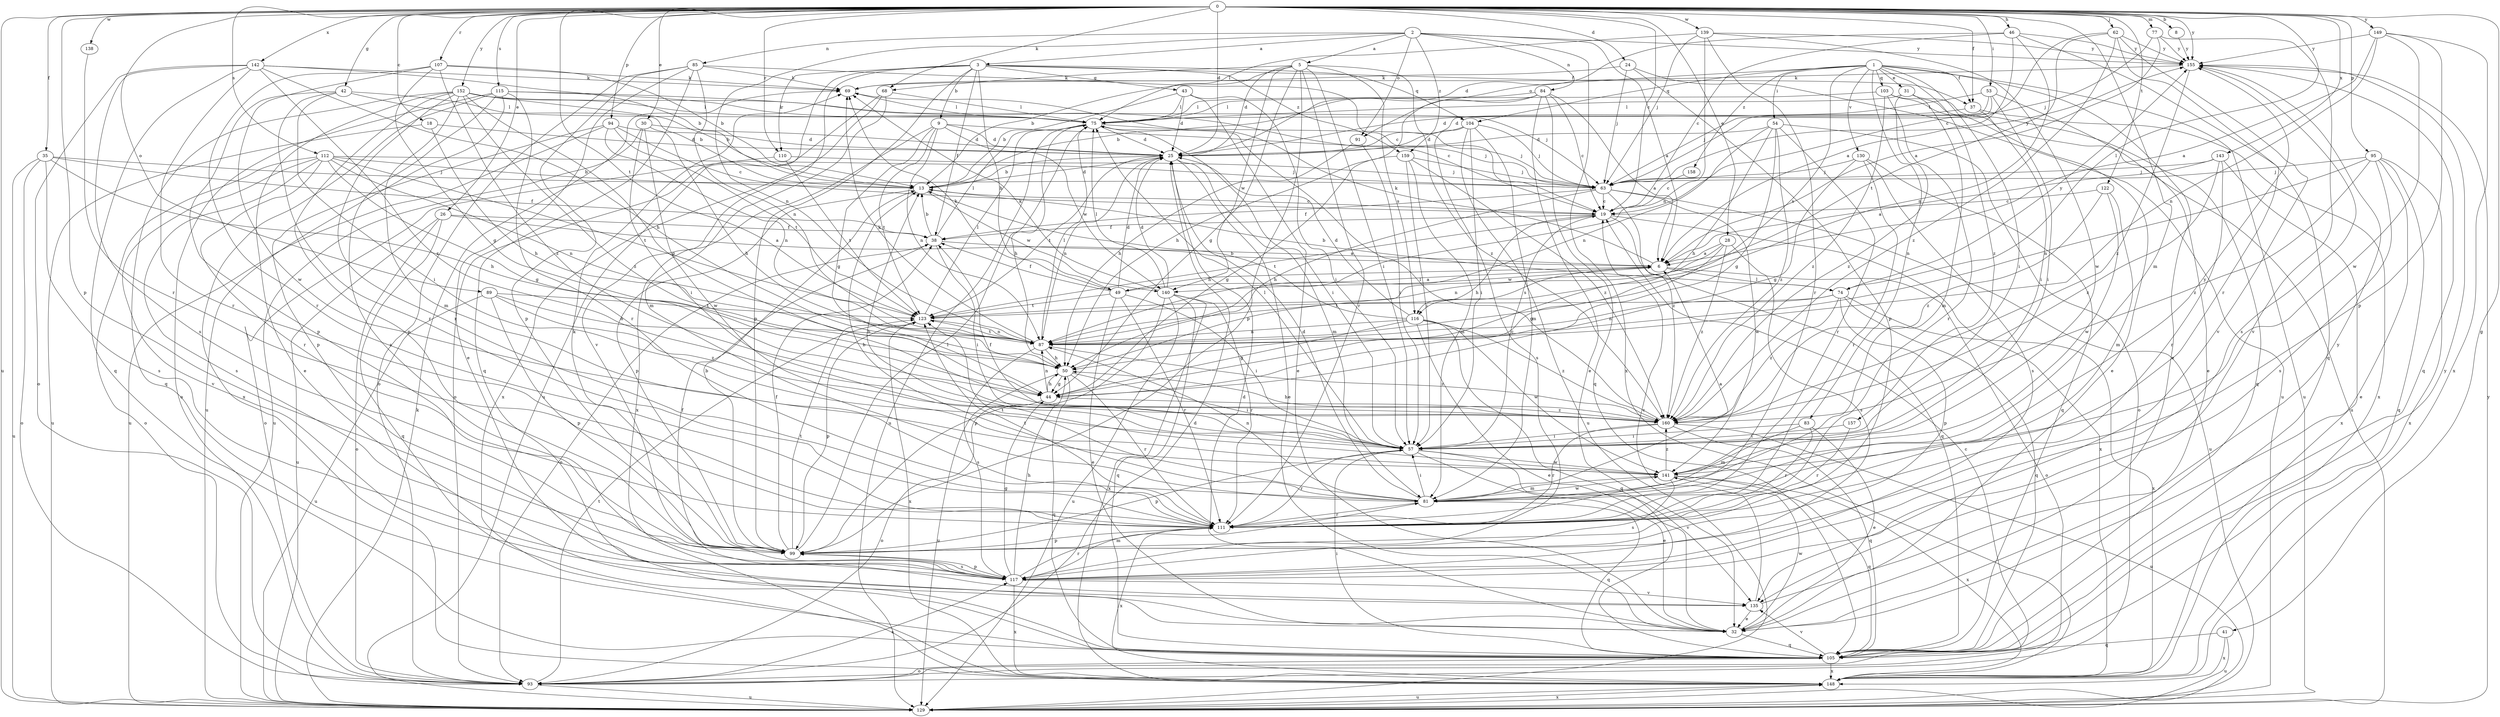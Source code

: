 strict digraph  {
0;
1;
2;
3;
5;
6;
8;
9;
13;
18;
19;
24;
25;
26;
28;
30;
31;
32;
35;
37;
38;
41;
42;
43;
44;
46;
49;
50;
53;
54;
57;
62;
63;
68;
69;
74;
75;
77;
81;
83;
84;
85;
87;
89;
91;
93;
94;
95;
99;
103;
104;
105;
107;
110;
111;
112;
115;
116;
117;
122;
123;
129;
130;
135;
138;
139;
140;
141;
142;
143;
148;
149;
152;
155;
157;
158;
159;
160;
0 -> 8  [label=b];
0 -> 18  [label=c];
0 -> 19  [label=c];
0 -> 24  [label=d];
0 -> 25  [label=d];
0 -> 26  [label=e];
0 -> 28  [label=e];
0 -> 30  [label=e];
0 -> 35  [label=f];
0 -> 37  [label=f];
0 -> 41  [label=g];
0 -> 42  [label=g];
0 -> 46  [label=h];
0 -> 53  [label=i];
0 -> 62  [label=j];
0 -> 68  [label=k];
0 -> 74  [label=l];
0 -> 77  [label=m];
0 -> 81  [label=m];
0 -> 89  [label=o];
0 -> 94  [label=p];
0 -> 95  [label=p];
0 -> 99  [label=p];
0 -> 107  [label=r];
0 -> 110  [label=r];
0 -> 112  [label=s];
0 -> 115  [label=s];
0 -> 122  [label=t];
0 -> 123  [label=t];
0 -> 129  [label=u];
0 -> 138  [label=w];
0 -> 139  [label=w];
0 -> 142  [label=x];
0 -> 143  [label=x];
0 -> 149  [label=y];
0 -> 152  [label=y];
0 -> 155  [label=y];
1 -> 31  [label=e];
1 -> 32  [label=e];
1 -> 37  [label=f];
1 -> 54  [label=i];
1 -> 57  [label=i];
1 -> 83  [label=n];
1 -> 91  [label=o];
1 -> 103  [label=q];
1 -> 104  [label=q];
1 -> 116  [label=s];
1 -> 129  [label=u];
1 -> 130  [label=v];
1 -> 157  [label=z];
1 -> 158  [label=z];
2 -> 3  [label=a];
2 -> 5  [label=a];
2 -> 6  [label=a];
2 -> 84  [label=n];
2 -> 85  [label=n];
2 -> 87  [label=n];
2 -> 91  [label=o];
2 -> 148  [label=x];
2 -> 155  [label=y];
2 -> 159  [label=z];
3 -> 9  [label=b];
3 -> 37  [label=f];
3 -> 38  [label=f];
3 -> 43  [label=g];
3 -> 49  [label=h];
3 -> 99  [label=p];
3 -> 104  [label=q];
3 -> 110  [label=r];
3 -> 129  [label=u];
3 -> 135  [label=v];
3 -> 159  [label=z];
5 -> 13  [label=b];
5 -> 25  [label=d];
5 -> 44  [label=g];
5 -> 57  [label=i];
5 -> 68  [label=k];
5 -> 99  [label=p];
5 -> 111  [label=r];
5 -> 116  [label=s];
5 -> 140  [label=w];
5 -> 160  [label=z];
6 -> 49  [label=h];
6 -> 69  [label=k];
6 -> 74  [label=l];
6 -> 93  [label=o];
6 -> 116  [label=s];
6 -> 140  [label=w];
8 -> 155  [label=y];
9 -> 25  [label=d];
9 -> 44  [label=g];
9 -> 63  [label=j];
9 -> 87  [label=n];
9 -> 123  [label=t];
9 -> 140  [label=w];
9 -> 148  [label=x];
13 -> 19  [label=c];
13 -> 25  [label=d];
13 -> 99  [label=p];
13 -> 140  [label=w];
18 -> 25  [label=d];
18 -> 50  [label=h];
18 -> 129  [label=u];
19 -> 38  [label=f];
19 -> 50  [label=h];
19 -> 105  [label=q];
19 -> 123  [label=t];
19 -> 148  [label=x];
24 -> 63  [label=j];
24 -> 69  [label=k];
24 -> 99  [label=p];
24 -> 129  [label=u];
25 -> 13  [label=b];
25 -> 32  [label=e];
25 -> 81  [label=m];
25 -> 87  [label=n];
25 -> 123  [label=t];
26 -> 6  [label=a];
26 -> 38  [label=f];
26 -> 93  [label=o];
26 -> 105  [label=q];
26 -> 129  [label=u];
28 -> 6  [label=a];
28 -> 44  [label=g];
28 -> 87  [label=n];
28 -> 117  [label=s];
28 -> 160  [label=z];
30 -> 25  [label=d];
30 -> 50  [label=h];
30 -> 57  [label=i];
30 -> 129  [label=u];
30 -> 141  [label=w];
31 -> 75  [label=l];
31 -> 81  [label=m];
31 -> 105  [label=q];
31 -> 160  [label=z];
32 -> 25  [label=d];
32 -> 105  [label=q];
32 -> 141  [label=w];
35 -> 38  [label=f];
35 -> 50  [label=h];
35 -> 63  [label=j];
35 -> 93  [label=o];
35 -> 117  [label=s];
35 -> 129  [label=u];
37 -> 25  [label=d];
37 -> 57  [label=i];
37 -> 148  [label=x];
38 -> 6  [label=a];
38 -> 13  [label=b];
38 -> 57  [label=i];
38 -> 75  [label=l];
38 -> 93  [label=o];
41 -> 105  [label=q];
41 -> 129  [label=u];
41 -> 148  [label=x];
42 -> 13  [label=b];
42 -> 57  [label=i];
42 -> 75  [label=l];
42 -> 99  [label=p];
42 -> 111  [label=r];
43 -> 13  [label=b];
43 -> 25  [label=d];
43 -> 32  [label=e];
43 -> 57  [label=i];
43 -> 75  [label=l];
44 -> 50  [label=h];
44 -> 87  [label=n];
44 -> 93  [label=o];
44 -> 160  [label=z];
46 -> 6  [label=a];
46 -> 19  [label=c];
46 -> 25  [label=d];
46 -> 87  [label=n];
46 -> 105  [label=q];
46 -> 155  [label=y];
49 -> 6  [label=a];
49 -> 25  [label=d];
49 -> 32  [label=e];
49 -> 38  [label=f];
49 -> 57  [label=i];
49 -> 69  [label=k];
49 -> 111  [label=r];
49 -> 123  [label=t];
50 -> 44  [label=g];
50 -> 57  [label=i];
50 -> 105  [label=q];
50 -> 111  [label=r];
50 -> 129  [label=u];
53 -> 25  [label=d];
53 -> 32  [label=e];
53 -> 57  [label=i];
53 -> 63  [label=j];
53 -> 75  [label=l];
54 -> 25  [label=d];
54 -> 44  [label=g];
54 -> 50  [label=h];
54 -> 87  [label=n];
54 -> 93  [label=o];
54 -> 111  [label=r];
54 -> 160  [label=z];
57 -> 19  [label=c];
57 -> 32  [label=e];
57 -> 38  [label=f];
57 -> 75  [label=l];
57 -> 99  [label=p];
57 -> 111  [label=r];
57 -> 135  [label=v];
57 -> 141  [label=w];
62 -> 19  [label=c];
62 -> 111  [label=r];
62 -> 123  [label=t];
62 -> 135  [label=v];
62 -> 155  [label=y];
62 -> 160  [label=z];
63 -> 19  [label=c];
63 -> 38  [label=f];
63 -> 50  [label=h];
63 -> 129  [label=u];
63 -> 141  [label=w];
63 -> 155  [label=y];
63 -> 160  [label=z];
68 -> 75  [label=l];
68 -> 81  [label=m];
68 -> 93  [label=o];
68 -> 148  [label=x];
69 -> 75  [label=l];
74 -> 13  [label=b];
74 -> 87  [label=n];
74 -> 99  [label=p];
74 -> 105  [label=q];
74 -> 123  [label=t];
74 -> 148  [label=x];
74 -> 155  [label=y];
74 -> 160  [label=z];
75 -> 25  [label=d];
75 -> 50  [label=h];
75 -> 57  [label=i];
75 -> 63  [label=j];
75 -> 129  [label=u];
77 -> 6  [label=a];
77 -> 63  [label=j];
77 -> 135  [label=v];
77 -> 155  [label=y];
81 -> 6  [label=a];
81 -> 13  [label=b];
81 -> 25  [label=d];
81 -> 57  [label=i];
81 -> 87  [label=n];
81 -> 105  [label=q];
81 -> 111  [label=r];
81 -> 123  [label=t];
81 -> 141  [label=w];
83 -> 32  [label=e];
83 -> 57  [label=i];
83 -> 81  [label=m];
83 -> 111  [label=r];
84 -> 6  [label=a];
84 -> 13  [label=b];
84 -> 19  [label=c];
84 -> 32  [label=e];
84 -> 50  [label=h];
84 -> 75  [label=l];
84 -> 105  [label=q];
85 -> 19  [label=c];
85 -> 32  [label=e];
85 -> 69  [label=k];
85 -> 87  [label=n];
85 -> 93  [label=o];
85 -> 99  [label=p];
85 -> 105  [label=q];
87 -> 50  [label=h];
87 -> 69  [label=k];
87 -> 75  [label=l];
87 -> 117  [label=s];
87 -> 123  [label=t];
87 -> 160  [label=z];
89 -> 87  [label=n];
89 -> 99  [label=p];
89 -> 123  [label=t];
89 -> 129  [label=u];
89 -> 160  [label=z];
91 -> 50  [label=h];
91 -> 57  [label=i];
93 -> 19  [label=c];
93 -> 25  [label=d];
93 -> 117  [label=s];
93 -> 123  [label=t];
93 -> 129  [label=u];
94 -> 19  [label=c];
94 -> 25  [label=d];
94 -> 87  [label=n];
94 -> 99  [label=p];
94 -> 123  [label=t];
94 -> 129  [label=u];
95 -> 32  [label=e];
95 -> 63  [label=j];
95 -> 87  [label=n];
95 -> 105  [label=q];
95 -> 117  [label=s];
95 -> 148  [label=x];
95 -> 160  [label=z];
99 -> 13  [label=b];
99 -> 38  [label=f];
99 -> 69  [label=k];
99 -> 75  [label=l];
99 -> 117  [label=s];
99 -> 123  [label=t];
103 -> 32  [label=e];
103 -> 75  [label=l];
103 -> 111  [label=r];
103 -> 129  [label=u];
103 -> 160  [label=z];
104 -> 25  [label=d];
104 -> 57  [label=i];
104 -> 63  [label=j];
104 -> 81  [label=m];
104 -> 117  [label=s];
104 -> 129  [label=u];
105 -> 57  [label=i];
105 -> 93  [label=o];
105 -> 135  [label=v];
105 -> 148  [label=x];
105 -> 155  [label=y];
107 -> 13  [label=b];
107 -> 44  [label=g];
107 -> 69  [label=k];
107 -> 111  [label=r];
107 -> 141  [label=w];
107 -> 160  [label=z];
110 -> 63  [label=j];
110 -> 93  [label=o];
110 -> 123  [label=t];
111 -> 99  [label=p];
111 -> 123  [label=t];
111 -> 148  [label=x];
112 -> 13  [label=b];
112 -> 44  [label=g];
112 -> 63  [label=j];
112 -> 87  [label=n];
112 -> 93  [label=o];
112 -> 111  [label=r];
112 -> 117  [label=s];
112 -> 123  [label=t];
112 -> 135  [label=v];
115 -> 19  [label=c];
115 -> 75  [label=l];
115 -> 93  [label=o];
115 -> 111  [label=r];
115 -> 117  [label=s];
115 -> 129  [label=u];
115 -> 148  [label=x];
116 -> 13  [label=b];
116 -> 25  [label=d];
116 -> 32  [label=e];
116 -> 44  [label=g];
116 -> 87  [label=n];
116 -> 105  [label=q];
116 -> 141  [label=w];
116 -> 160  [label=z];
117 -> 38  [label=f];
117 -> 44  [label=g];
117 -> 50  [label=h];
117 -> 81  [label=m];
117 -> 99  [label=p];
117 -> 111  [label=r];
117 -> 135  [label=v];
117 -> 148  [label=x];
122 -> 19  [label=c];
122 -> 81  [label=m];
122 -> 141  [label=w];
122 -> 160  [label=z];
123 -> 75  [label=l];
123 -> 87  [label=n];
123 -> 99  [label=p];
123 -> 148  [label=x];
129 -> 69  [label=k];
129 -> 148  [label=x];
129 -> 155  [label=y];
130 -> 44  [label=g];
130 -> 63  [label=j];
130 -> 105  [label=q];
130 -> 111  [label=r];
130 -> 117  [label=s];
135 -> 19  [label=c];
135 -> 32  [label=e];
135 -> 155  [label=y];
138 -> 111  [label=r];
139 -> 63  [label=j];
139 -> 75  [label=l];
139 -> 87  [label=n];
139 -> 111  [label=r];
139 -> 141  [label=w];
139 -> 155  [label=y];
140 -> 25  [label=d];
140 -> 69  [label=k];
140 -> 75  [label=l];
140 -> 99  [label=p];
140 -> 105  [label=q];
140 -> 111  [label=r];
140 -> 129  [label=u];
140 -> 148  [label=x];
141 -> 13  [label=b];
141 -> 81  [label=m];
141 -> 105  [label=q];
141 -> 117  [label=s];
141 -> 148  [label=x];
141 -> 155  [label=y];
141 -> 160  [label=z];
142 -> 13  [label=b];
142 -> 50  [label=h];
142 -> 69  [label=k];
142 -> 93  [label=o];
142 -> 105  [label=q];
142 -> 111  [label=r];
142 -> 117  [label=s];
142 -> 160  [label=z];
143 -> 6  [label=a];
143 -> 63  [label=j];
143 -> 111  [label=r];
143 -> 148  [label=x];
143 -> 160  [label=z];
148 -> 129  [label=u];
149 -> 6  [label=a];
149 -> 87  [label=n];
149 -> 99  [label=p];
149 -> 141  [label=w];
149 -> 148  [label=x];
149 -> 155  [label=y];
152 -> 13  [label=b];
152 -> 32  [label=e];
152 -> 44  [label=g];
152 -> 63  [label=j];
152 -> 75  [label=l];
152 -> 81  [label=m];
152 -> 99  [label=p];
152 -> 105  [label=q];
152 -> 111  [label=r];
152 -> 160  [label=z];
155 -> 69  [label=k];
155 -> 105  [label=q];
155 -> 117  [label=s];
155 -> 160  [label=z];
157 -> 57  [label=i];
157 -> 111  [label=r];
158 -> 19  [label=c];
159 -> 44  [label=g];
159 -> 57  [label=i];
159 -> 63  [label=j];
159 -> 81  [label=m];
159 -> 160  [label=z];
160 -> 50  [label=h];
160 -> 57  [label=i];
160 -> 75  [label=l];
160 -> 105  [label=q];
160 -> 111  [label=r];
160 -> 129  [label=u];
}
